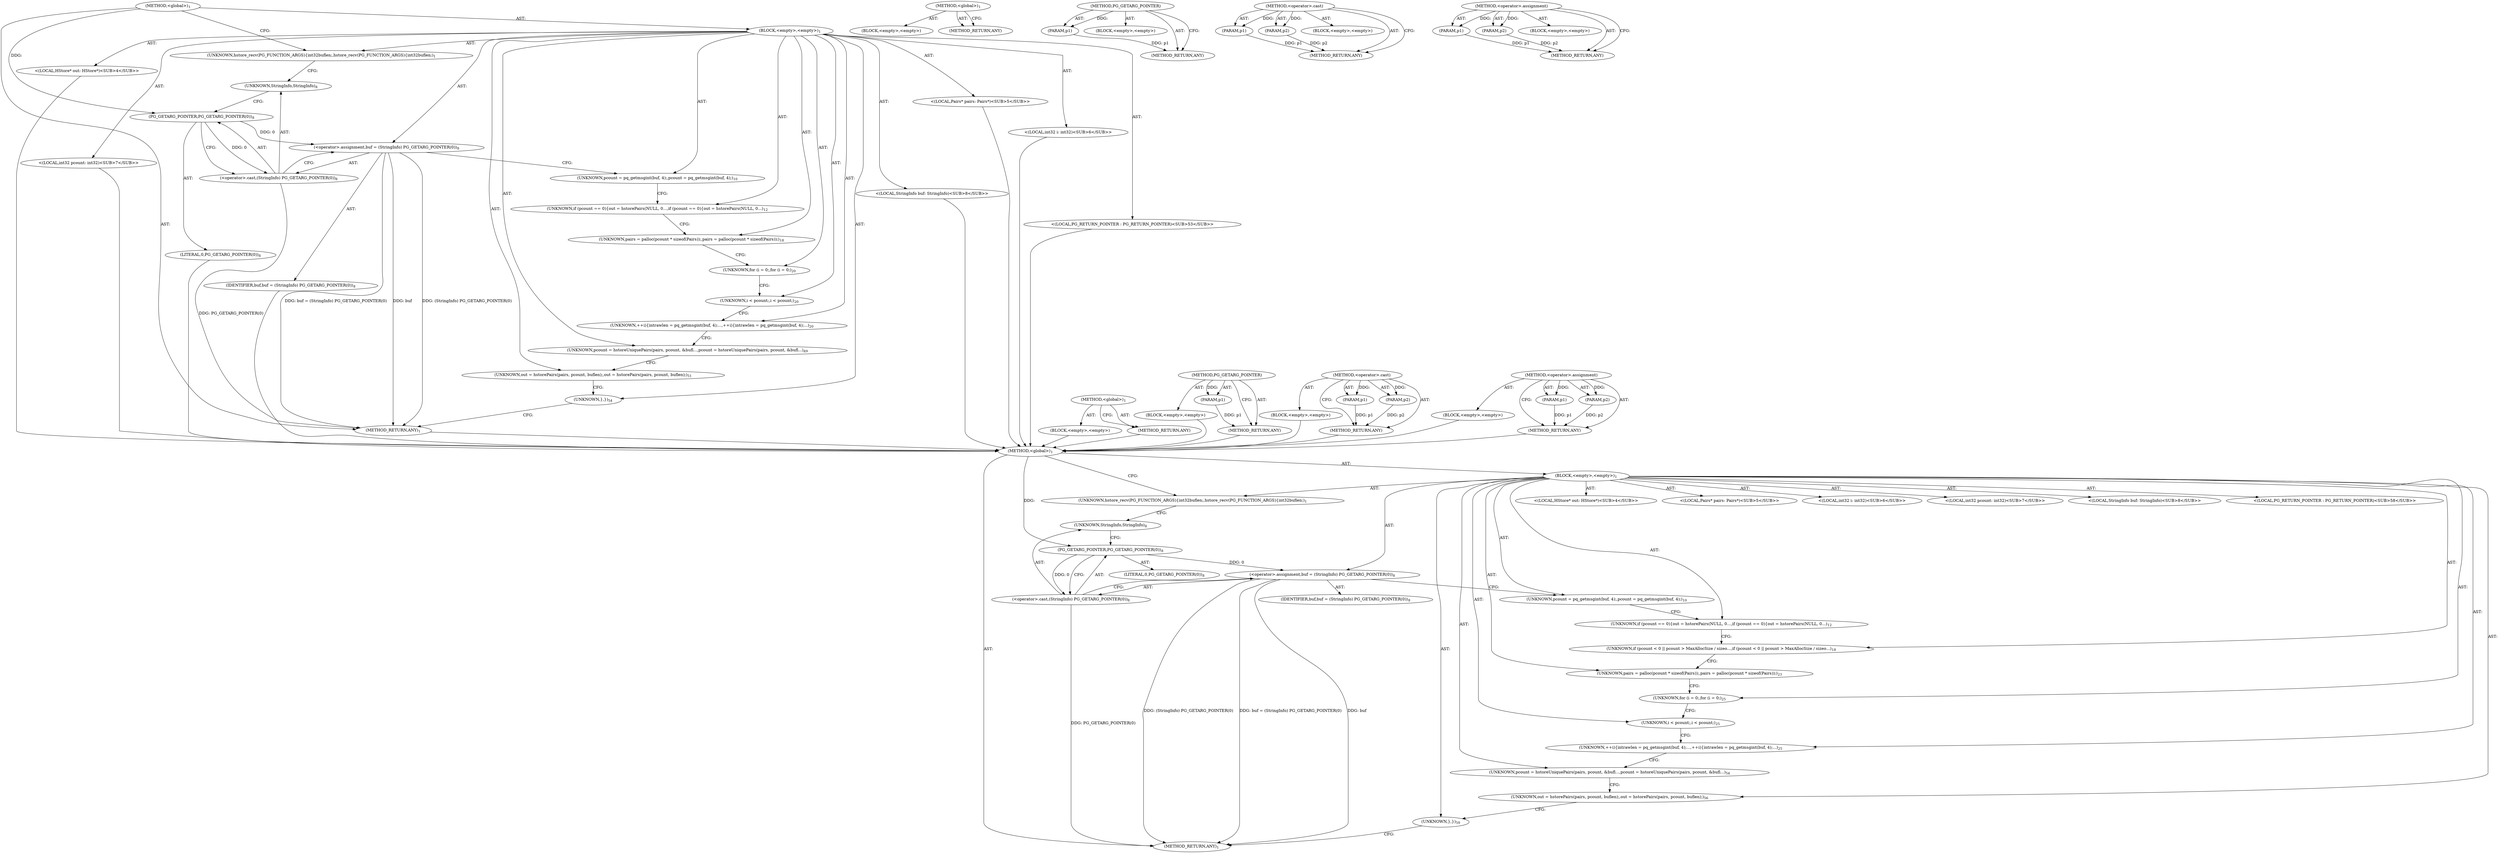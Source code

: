 digraph "&lt;operator&gt;.assignment" {
vulnerable_6 [label=<(METHOD,&lt;global&gt;)<SUB>1</SUB>>];
vulnerable_7 [label=<(BLOCK,&lt;empty&gt;,&lt;empty&gt;)<SUB>1</SUB>>];
vulnerable_8 [label=<(UNKNOWN,hstore_recv(PG_FUNCTION_ARGS)
{
	int32		buflen;,hstore_recv(PG_FUNCTION_ARGS)
{
	int32		buflen;)<SUB>1</SUB>>];
vulnerable_9 [label="<(LOCAL,HStore* out: HStore*)<SUB>4</SUB>>"];
vulnerable_10 [label="<(LOCAL,Pairs* pairs: Pairs*)<SUB>5</SUB>>"];
vulnerable_11 [label="<(LOCAL,int32 i: int32)<SUB>6</SUB>>"];
vulnerable_12 [label="<(LOCAL,int32 pcount: int32)<SUB>7</SUB>>"];
vulnerable_13 [label="<(LOCAL,StringInfo buf: StringInfo)<SUB>8</SUB>>"];
vulnerable_14 [label=<(&lt;operator&gt;.assignment,buf = (StringInfo) PG_GETARG_POINTER(0))<SUB>8</SUB>>];
vulnerable_15 [label=<(IDENTIFIER,buf,buf = (StringInfo) PG_GETARG_POINTER(0))<SUB>8</SUB>>];
vulnerable_16 [label=<(&lt;operator&gt;.cast,(StringInfo) PG_GETARG_POINTER(0))<SUB>8</SUB>>];
vulnerable_17 [label=<(UNKNOWN,StringInfo,StringInfo)<SUB>8</SUB>>];
vulnerable_18 [label=<(PG_GETARG_POINTER,PG_GETARG_POINTER(0))<SUB>8</SUB>>];
vulnerable_19 [label=<(LITERAL,0,PG_GETARG_POINTER(0))<SUB>8</SUB>>];
vulnerable_20 [label=<(UNKNOWN,pcount = pq_getmsgint(buf, 4);,pcount = pq_getmsgint(buf, 4);)<SUB>10</SUB>>];
vulnerable_21 [label=<(UNKNOWN,if (pcount == 0)
	{
		out = hstorePairs(NULL, 0...,if (pcount == 0)
	{
		out = hstorePairs(NULL, 0...)<SUB>12</SUB>>];
vulnerable_22 [label=<(UNKNOWN,pairs = palloc(pcount * sizeof(Pairs));,pairs = palloc(pcount * sizeof(Pairs));)<SUB>18</SUB>>];
vulnerable_23 [label=<(UNKNOWN,for (i = 0;,for (i = 0;)<SUB>20</SUB>>];
vulnerable_24 [label=<(UNKNOWN,i &lt; pcount;,i &lt; pcount;)<SUB>20</SUB>>];
vulnerable_25 [label=<(UNKNOWN,++i)
	{
		int			rawlen = pq_getmsgint(buf, 4);
...,++i)
	{
		int			rawlen = pq_getmsgint(buf, 4);
...)<SUB>20</SUB>>];
vulnerable_26 [label=<(UNKNOWN,pcount = hstoreUniquePairs(pairs, pcount, &amp;bufl...,pcount = hstoreUniquePairs(pairs, pcount, &amp;bufl...)<SUB>49</SUB>>];
vulnerable_27 [label=<(UNKNOWN,out = hstorePairs(pairs, pcount, buflen);,out = hstorePairs(pairs, pcount, buflen);)<SUB>51</SUB>>];
vulnerable_28 [label="<(LOCAL,PG_RETURN_POINTER : PG_RETURN_POINTER)<SUB>53</SUB>>"];
vulnerable_29 [label=<(UNKNOWN,},})<SUB>54</SUB>>];
vulnerable_30 [label=<(METHOD_RETURN,ANY)<SUB>1</SUB>>];
vulnerable_47 [label=<(METHOD,&lt;global&gt;)<SUB>1</SUB>>];
vulnerable_48 [label=<(BLOCK,&lt;empty&gt;,&lt;empty&gt;)>];
vulnerable_49 [label=<(METHOD_RETURN,ANY)>];
vulnerable_63 [label=<(METHOD,PG_GETARG_POINTER)>];
vulnerable_64 [label=<(PARAM,p1)>];
vulnerable_65 [label=<(BLOCK,&lt;empty&gt;,&lt;empty&gt;)>];
vulnerable_66 [label=<(METHOD_RETURN,ANY)>];
vulnerable_58 [label=<(METHOD,&lt;operator&gt;.cast)>];
vulnerable_59 [label=<(PARAM,p1)>];
vulnerable_60 [label=<(PARAM,p2)>];
vulnerable_61 [label=<(BLOCK,&lt;empty&gt;,&lt;empty&gt;)>];
vulnerable_62 [label=<(METHOD_RETURN,ANY)>];
vulnerable_53 [label=<(METHOD,&lt;operator&gt;.assignment)>];
vulnerable_54 [label=<(PARAM,p1)>];
vulnerable_55 [label=<(PARAM,p2)>];
vulnerable_56 [label=<(BLOCK,&lt;empty&gt;,&lt;empty&gt;)>];
vulnerable_57 [label=<(METHOD_RETURN,ANY)>];
fixed_6 [label=<(METHOD,&lt;global&gt;)<SUB>1</SUB>>];
fixed_7 [label=<(BLOCK,&lt;empty&gt;,&lt;empty&gt;)<SUB>1</SUB>>];
fixed_8 [label=<(UNKNOWN,hstore_recv(PG_FUNCTION_ARGS)
{
	int32		buflen;,hstore_recv(PG_FUNCTION_ARGS)
{
	int32		buflen;)<SUB>1</SUB>>];
fixed_9 [label="<(LOCAL,HStore* out: HStore*)<SUB>4</SUB>>"];
fixed_10 [label="<(LOCAL,Pairs* pairs: Pairs*)<SUB>5</SUB>>"];
fixed_11 [label="<(LOCAL,int32 i: int32)<SUB>6</SUB>>"];
fixed_12 [label="<(LOCAL,int32 pcount: int32)<SUB>7</SUB>>"];
fixed_13 [label="<(LOCAL,StringInfo buf: StringInfo)<SUB>8</SUB>>"];
fixed_14 [label=<(&lt;operator&gt;.assignment,buf = (StringInfo) PG_GETARG_POINTER(0))<SUB>8</SUB>>];
fixed_15 [label=<(IDENTIFIER,buf,buf = (StringInfo) PG_GETARG_POINTER(0))<SUB>8</SUB>>];
fixed_16 [label=<(&lt;operator&gt;.cast,(StringInfo) PG_GETARG_POINTER(0))<SUB>8</SUB>>];
fixed_17 [label=<(UNKNOWN,StringInfo,StringInfo)<SUB>8</SUB>>];
fixed_18 [label=<(PG_GETARG_POINTER,PG_GETARG_POINTER(0))<SUB>8</SUB>>];
fixed_19 [label=<(LITERAL,0,PG_GETARG_POINTER(0))<SUB>8</SUB>>];
fixed_20 [label=<(UNKNOWN,pcount = pq_getmsgint(buf, 4);,pcount = pq_getmsgint(buf, 4);)<SUB>10</SUB>>];
fixed_21 [label=<(UNKNOWN,if (pcount == 0)
	{
		out = hstorePairs(NULL, 0...,if (pcount == 0)
	{
		out = hstorePairs(NULL, 0...)<SUB>12</SUB>>];
fixed_22 [label=<(UNKNOWN,if (pcount &lt; 0 || pcount &gt; MaxAllocSize / sizeo...,if (pcount &lt; 0 || pcount &gt; MaxAllocSize / sizeo...)<SUB>18</SUB>>];
fixed_23 [label=<(UNKNOWN,pairs = palloc(pcount * sizeof(Pairs));,pairs = palloc(pcount * sizeof(Pairs));)<SUB>23</SUB>>];
fixed_24 [label=<(UNKNOWN,for (i = 0;,for (i = 0;)<SUB>25</SUB>>];
fixed_25 [label=<(UNKNOWN,i &lt; pcount;,i &lt; pcount;)<SUB>25</SUB>>];
fixed_26 [label=<(UNKNOWN,++i)
	{
		int			rawlen = pq_getmsgint(buf, 4);
...,++i)
	{
		int			rawlen = pq_getmsgint(buf, 4);
...)<SUB>25</SUB>>];
fixed_27 [label=<(UNKNOWN,pcount = hstoreUniquePairs(pairs, pcount, &amp;bufl...,pcount = hstoreUniquePairs(pairs, pcount, &amp;bufl...)<SUB>54</SUB>>];
fixed_28 [label=<(UNKNOWN,out = hstorePairs(pairs, pcount, buflen);,out = hstorePairs(pairs, pcount, buflen);)<SUB>56</SUB>>];
fixed_29 [label="<(LOCAL,PG_RETURN_POINTER : PG_RETURN_POINTER)<SUB>58</SUB>>"];
fixed_30 [label=<(UNKNOWN,},})<SUB>59</SUB>>];
fixed_31 [label=<(METHOD_RETURN,ANY)<SUB>1</SUB>>];
fixed_48 [label=<(METHOD,&lt;global&gt;)<SUB>1</SUB>>];
fixed_49 [label=<(BLOCK,&lt;empty&gt;,&lt;empty&gt;)>];
fixed_50 [label=<(METHOD_RETURN,ANY)>];
fixed_64 [label=<(METHOD,PG_GETARG_POINTER)>];
fixed_65 [label=<(PARAM,p1)>];
fixed_66 [label=<(BLOCK,&lt;empty&gt;,&lt;empty&gt;)>];
fixed_67 [label=<(METHOD_RETURN,ANY)>];
fixed_59 [label=<(METHOD,&lt;operator&gt;.cast)>];
fixed_60 [label=<(PARAM,p1)>];
fixed_61 [label=<(PARAM,p2)>];
fixed_62 [label=<(BLOCK,&lt;empty&gt;,&lt;empty&gt;)>];
fixed_63 [label=<(METHOD_RETURN,ANY)>];
fixed_54 [label=<(METHOD,&lt;operator&gt;.assignment)>];
fixed_55 [label=<(PARAM,p1)>];
fixed_56 [label=<(PARAM,p2)>];
fixed_57 [label=<(BLOCK,&lt;empty&gt;,&lt;empty&gt;)>];
fixed_58 [label=<(METHOD_RETURN,ANY)>];
vulnerable_6 -> vulnerable_7  [key=0, label="AST: "];
vulnerable_6 -> vulnerable_30  [key=0, label="AST: "];
vulnerable_6 -> vulnerable_8  [key=0, label="CFG: "];
vulnerable_6 -> vulnerable_18  [key=0, label="DDG: "];
vulnerable_7 -> vulnerable_8  [key=0, label="AST: "];
vulnerable_7 -> vulnerable_9  [key=0, label="AST: "];
vulnerable_7 -> vulnerable_10  [key=0, label="AST: "];
vulnerable_7 -> vulnerable_11  [key=0, label="AST: "];
vulnerable_7 -> vulnerable_12  [key=0, label="AST: "];
vulnerable_7 -> vulnerable_13  [key=0, label="AST: "];
vulnerable_7 -> vulnerable_14  [key=0, label="AST: "];
vulnerable_7 -> vulnerable_20  [key=0, label="AST: "];
vulnerable_7 -> vulnerable_21  [key=0, label="AST: "];
vulnerable_7 -> vulnerable_22  [key=0, label="AST: "];
vulnerable_7 -> vulnerable_23  [key=0, label="AST: "];
vulnerable_7 -> vulnerable_24  [key=0, label="AST: "];
vulnerable_7 -> vulnerable_25  [key=0, label="AST: "];
vulnerable_7 -> vulnerable_26  [key=0, label="AST: "];
vulnerable_7 -> vulnerable_27  [key=0, label="AST: "];
vulnerable_7 -> vulnerable_28  [key=0, label="AST: "];
vulnerable_7 -> vulnerable_29  [key=0, label="AST: "];
vulnerable_8 -> vulnerable_17  [key=0, label="CFG: "];
vulnerable_9 -> fixed_6  [key=0];
vulnerable_10 -> fixed_6  [key=0];
vulnerable_11 -> fixed_6  [key=0];
vulnerable_12 -> fixed_6  [key=0];
vulnerable_13 -> fixed_6  [key=0];
vulnerable_14 -> vulnerable_15  [key=0, label="AST: "];
vulnerable_14 -> vulnerable_16  [key=0, label="AST: "];
vulnerable_14 -> vulnerable_20  [key=0, label="CFG: "];
vulnerable_14 -> vulnerable_30  [key=0, label="DDG: buf"];
vulnerable_14 -> vulnerable_30  [key=1, label="DDG: (StringInfo) PG_GETARG_POINTER(0)"];
vulnerable_14 -> vulnerable_30  [key=2, label="DDG: buf = (StringInfo) PG_GETARG_POINTER(0)"];
vulnerable_15 -> fixed_6  [key=0];
vulnerable_16 -> vulnerable_17  [key=0, label="AST: "];
vulnerable_16 -> vulnerable_18  [key=0, label="AST: "];
vulnerable_16 -> vulnerable_14  [key=0, label="CFG: "];
vulnerable_16 -> vulnerable_30  [key=0, label="DDG: PG_GETARG_POINTER(0)"];
vulnerable_17 -> vulnerable_18  [key=0, label="CFG: "];
vulnerable_18 -> vulnerable_19  [key=0, label="AST: "];
vulnerable_18 -> vulnerable_16  [key=0, label="CFG: "];
vulnerable_18 -> vulnerable_16  [key=1, label="DDG: 0"];
vulnerable_18 -> vulnerable_14  [key=0, label="DDG: 0"];
vulnerable_19 -> fixed_6  [key=0];
vulnerable_20 -> vulnerable_21  [key=0, label="CFG: "];
vulnerable_21 -> vulnerable_22  [key=0, label="CFG: "];
vulnerable_22 -> vulnerable_23  [key=0, label="CFG: "];
vulnerable_23 -> vulnerable_24  [key=0, label="CFG: "];
vulnerable_24 -> vulnerable_25  [key=0, label="CFG: "];
vulnerable_25 -> vulnerable_26  [key=0, label="CFG: "];
vulnerable_26 -> vulnerable_27  [key=0, label="CFG: "];
vulnerable_27 -> vulnerable_29  [key=0, label="CFG: "];
vulnerable_28 -> fixed_6  [key=0];
vulnerable_29 -> vulnerable_30  [key=0, label="CFG: "];
vulnerable_30 -> fixed_6  [key=0];
vulnerable_47 -> vulnerable_48  [key=0, label="AST: "];
vulnerable_47 -> vulnerable_49  [key=0, label="AST: "];
vulnerable_47 -> vulnerable_49  [key=1, label="CFG: "];
vulnerable_48 -> fixed_6  [key=0];
vulnerable_49 -> fixed_6  [key=0];
vulnerable_63 -> vulnerable_64  [key=0, label="AST: "];
vulnerable_63 -> vulnerable_64  [key=1, label="DDG: "];
vulnerable_63 -> vulnerable_65  [key=0, label="AST: "];
vulnerable_63 -> vulnerable_66  [key=0, label="AST: "];
vulnerable_63 -> vulnerable_66  [key=1, label="CFG: "];
vulnerable_64 -> vulnerable_66  [key=0, label="DDG: p1"];
vulnerable_65 -> fixed_6  [key=0];
vulnerable_66 -> fixed_6  [key=0];
vulnerable_58 -> vulnerable_59  [key=0, label="AST: "];
vulnerable_58 -> vulnerable_59  [key=1, label="DDG: "];
vulnerable_58 -> vulnerable_61  [key=0, label="AST: "];
vulnerable_58 -> vulnerable_60  [key=0, label="AST: "];
vulnerable_58 -> vulnerable_60  [key=1, label="DDG: "];
vulnerable_58 -> vulnerable_62  [key=0, label="AST: "];
vulnerable_58 -> vulnerable_62  [key=1, label="CFG: "];
vulnerable_59 -> vulnerable_62  [key=0, label="DDG: p1"];
vulnerable_60 -> vulnerable_62  [key=0, label="DDG: p2"];
vulnerable_61 -> fixed_6  [key=0];
vulnerable_62 -> fixed_6  [key=0];
vulnerable_53 -> vulnerable_54  [key=0, label="AST: "];
vulnerable_53 -> vulnerable_54  [key=1, label="DDG: "];
vulnerable_53 -> vulnerable_56  [key=0, label="AST: "];
vulnerable_53 -> vulnerable_55  [key=0, label="AST: "];
vulnerable_53 -> vulnerable_55  [key=1, label="DDG: "];
vulnerable_53 -> vulnerable_57  [key=0, label="AST: "];
vulnerable_53 -> vulnerable_57  [key=1, label="CFG: "];
vulnerable_54 -> vulnerable_57  [key=0, label="DDG: p1"];
vulnerable_55 -> vulnerable_57  [key=0, label="DDG: p2"];
vulnerable_56 -> fixed_6  [key=0];
vulnerable_57 -> fixed_6  [key=0];
fixed_6 -> fixed_7  [key=0, label="AST: "];
fixed_6 -> fixed_31  [key=0, label="AST: "];
fixed_6 -> fixed_8  [key=0, label="CFG: "];
fixed_6 -> fixed_18  [key=0, label="DDG: "];
fixed_7 -> fixed_8  [key=0, label="AST: "];
fixed_7 -> fixed_9  [key=0, label="AST: "];
fixed_7 -> fixed_10  [key=0, label="AST: "];
fixed_7 -> fixed_11  [key=0, label="AST: "];
fixed_7 -> fixed_12  [key=0, label="AST: "];
fixed_7 -> fixed_13  [key=0, label="AST: "];
fixed_7 -> fixed_14  [key=0, label="AST: "];
fixed_7 -> fixed_20  [key=0, label="AST: "];
fixed_7 -> fixed_21  [key=0, label="AST: "];
fixed_7 -> fixed_22  [key=0, label="AST: "];
fixed_7 -> fixed_23  [key=0, label="AST: "];
fixed_7 -> fixed_24  [key=0, label="AST: "];
fixed_7 -> fixed_25  [key=0, label="AST: "];
fixed_7 -> fixed_26  [key=0, label="AST: "];
fixed_7 -> fixed_27  [key=0, label="AST: "];
fixed_7 -> fixed_28  [key=0, label="AST: "];
fixed_7 -> fixed_29  [key=0, label="AST: "];
fixed_7 -> fixed_30  [key=0, label="AST: "];
fixed_8 -> fixed_17  [key=0, label="CFG: "];
fixed_14 -> fixed_15  [key=0, label="AST: "];
fixed_14 -> fixed_16  [key=0, label="AST: "];
fixed_14 -> fixed_20  [key=0, label="CFG: "];
fixed_14 -> fixed_31  [key=0, label="DDG: buf"];
fixed_14 -> fixed_31  [key=1, label="DDG: (StringInfo) PG_GETARG_POINTER(0)"];
fixed_14 -> fixed_31  [key=2, label="DDG: buf = (StringInfo) PG_GETARG_POINTER(0)"];
fixed_16 -> fixed_17  [key=0, label="AST: "];
fixed_16 -> fixed_18  [key=0, label="AST: "];
fixed_16 -> fixed_14  [key=0, label="CFG: "];
fixed_16 -> fixed_31  [key=0, label="DDG: PG_GETARG_POINTER(0)"];
fixed_17 -> fixed_18  [key=0, label="CFG: "];
fixed_18 -> fixed_19  [key=0, label="AST: "];
fixed_18 -> fixed_16  [key=0, label="CFG: "];
fixed_18 -> fixed_16  [key=1, label="DDG: 0"];
fixed_18 -> fixed_14  [key=0, label="DDG: 0"];
fixed_20 -> fixed_21  [key=0, label="CFG: "];
fixed_21 -> fixed_22  [key=0, label="CFG: "];
fixed_22 -> fixed_23  [key=0, label="CFG: "];
fixed_23 -> fixed_24  [key=0, label="CFG: "];
fixed_24 -> fixed_25  [key=0, label="CFG: "];
fixed_25 -> fixed_26  [key=0, label="CFG: "];
fixed_26 -> fixed_27  [key=0, label="CFG: "];
fixed_27 -> fixed_28  [key=0, label="CFG: "];
fixed_28 -> fixed_30  [key=0, label="CFG: "];
fixed_30 -> fixed_31  [key=0, label="CFG: "];
fixed_48 -> fixed_49  [key=0, label="AST: "];
fixed_48 -> fixed_50  [key=0, label="AST: "];
fixed_48 -> fixed_50  [key=1, label="CFG: "];
fixed_64 -> fixed_65  [key=0, label="AST: "];
fixed_64 -> fixed_65  [key=1, label="DDG: "];
fixed_64 -> fixed_66  [key=0, label="AST: "];
fixed_64 -> fixed_67  [key=0, label="AST: "];
fixed_64 -> fixed_67  [key=1, label="CFG: "];
fixed_65 -> fixed_67  [key=0, label="DDG: p1"];
fixed_59 -> fixed_60  [key=0, label="AST: "];
fixed_59 -> fixed_60  [key=1, label="DDG: "];
fixed_59 -> fixed_62  [key=0, label="AST: "];
fixed_59 -> fixed_61  [key=0, label="AST: "];
fixed_59 -> fixed_61  [key=1, label="DDG: "];
fixed_59 -> fixed_63  [key=0, label="AST: "];
fixed_59 -> fixed_63  [key=1, label="CFG: "];
fixed_60 -> fixed_63  [key=0, label="DDG: p1"];
fixed_61 -> fixed_63  [key=0, label="DDG: p2"];
fixed_54 -> fixed_55  [key=0, label="AST: "];
fixed_54 -> fixed_55  [key=1, label="DDG: "];
fixed_54 -> fixed_57  [key=0, label="AST: "];
fixed_54 -> fixed_56  [key=0, label="AST: "];
fixed_54 -> fixed_56  [key=1, label="DDG: "];
fixed_54 -> fixed_58  [key=0, label="AST: "];
fixed_54 -> fixed_58  [key=1, label="CFG: "];
fixed_55 -> fixed_58  [key=0, label="DDG: p1"];
fixed_56 -> fixed_58  [key=0, label="DDG: p2"];
}
